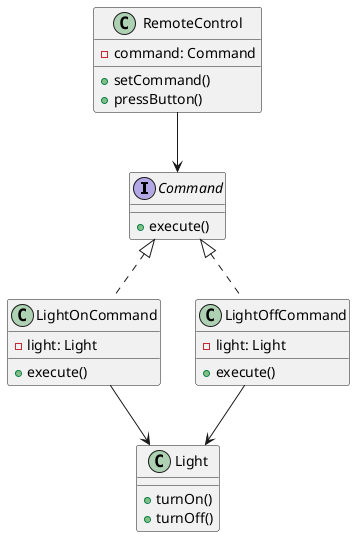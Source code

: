 @startuml
' Command Interface
interface Command {
    +execute()
}

' ConcreteCommand Classes
class LightOnCommand {
    -light: Light
    +execute()
}

class LightOffCommand {
    -light: Light
    +execute()
}

' Receiver Class
class Light {
    +turnOn()
    +turnOff()
}

' Invoker Class
class RemoteControl {
    -command: Command
    +setCommand()
    +pressButton()
}

' Relationships
Command <|.. LightOnCommand
Command <|.. LightOffCommand
LightOnCommand --> Light
LightOffCommand --> Light
RemoteControl --> Command
@enduml